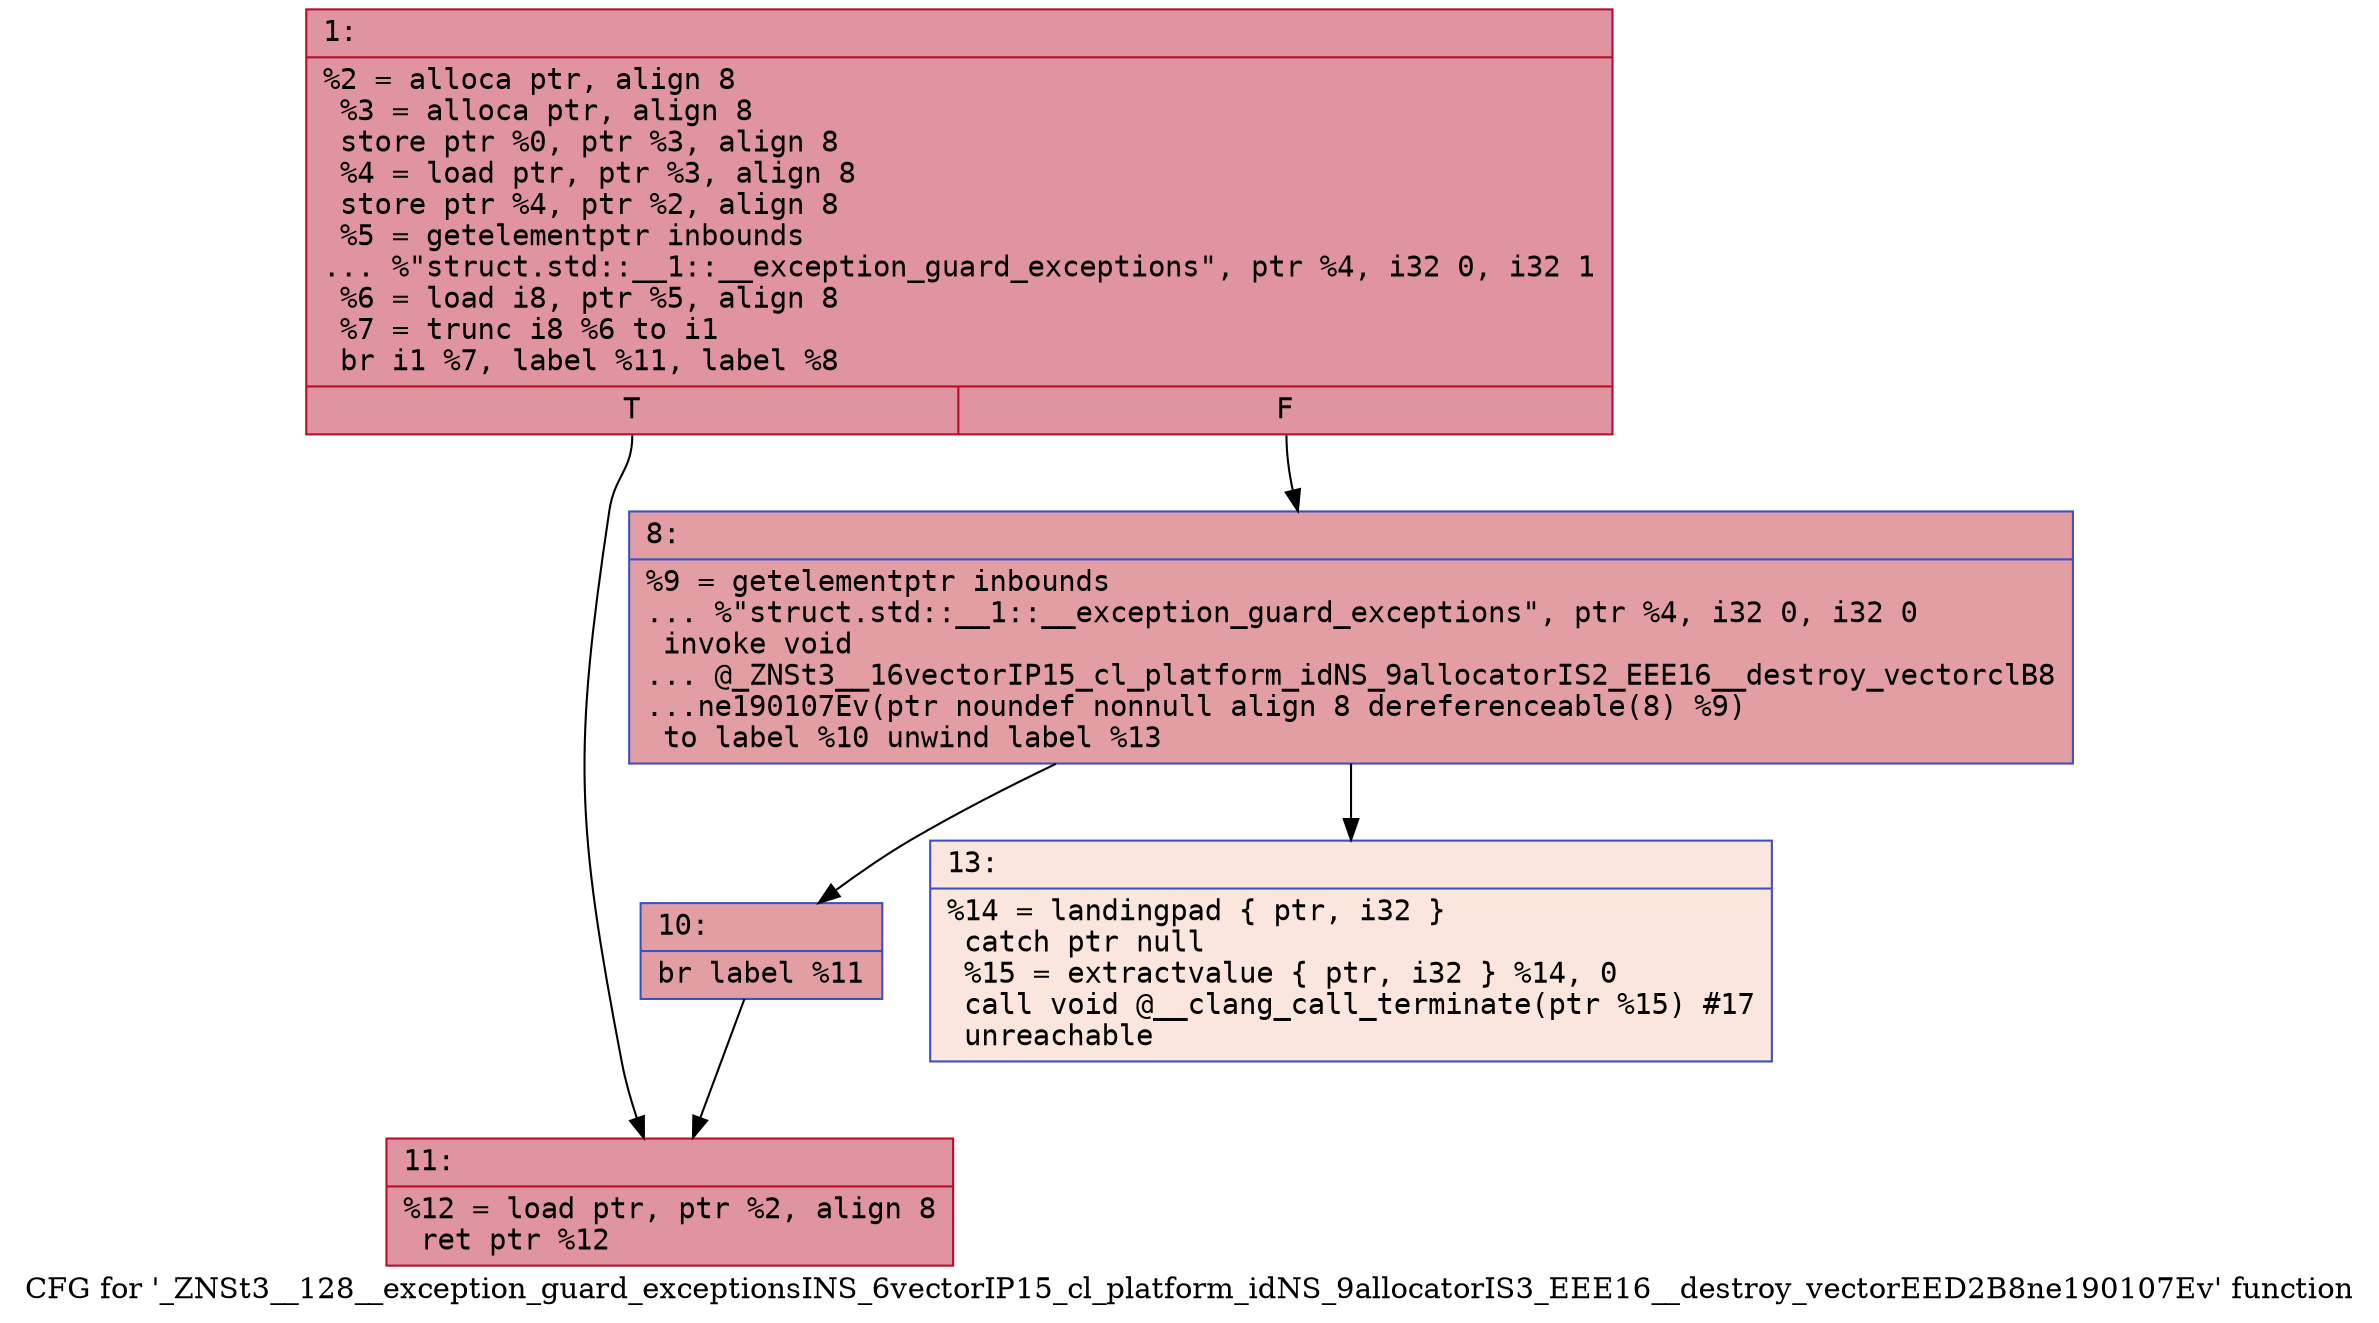 digraph "CFG for '_ZNSt3__128__exception_guard_exceptionsINS_6vectorIP15_cl_platform_idNS_9allocatorIS3_EEE16__destroy_vectorEED2B8ne190107Ev' function" {
	label="CFG for '_ZNSt3__128__exception_guard_exceptionsINS_6vectorIP15_cl_platform_idNS_9allocatorIS3_EEE16__destroy_vectorEED2B8ne190107Ev' function";

	Node0x600000635090 [shape=record,color="#b70d28ff", style=filled, fillcolor="#b70d2870" fontname="Courier",label="{1:\l|  %2 = alloca ptr, align 8\l  %3 = alloca ptr, align 8\l  store ptr %0, ptr %3, align 8\l  %4 = load ptr, ptr %3, align 8\l  store ptr %4, ptr %2, align 8\l  %5 = getelementptr inbounds\l... %\"struct.std::__1::__exception_guard_exceptions\", ptr %4, i32 0, i32 1\l  %6 = load i8, ptr %5, align 8\l  %7 = trunc i8 %6 to i1\l  br i1 %7, label %11, label %8\l|{<s0>T|<s1>F}}"];
	Node0x600000635090:s0 -> Node0x600000635180[tooltip="1 -> 11\nProbability 50.00%" ];
	Node0x600000635090:s1 -> Node0x6000006350e0[tooltip="1 -> 8\nProbability 50.00%" ];
	Node0x6000006350e0 [shape=record,color="#3d50c3ff", style=filled, fillcolor="#be242e70" fontname="Courier",label="{8:\l|  %9 = getelementptr inbounds\l... %\"struct.std::__1::__exception_guard_exceptions\", ptr %4, i32 0, i32 0\l  invoke void\l... @_ZNSt3__16vectorIP15_cl_platform_idNS_9allocatorIS2_EEE16__destroy_vectorclB8\l...ne190107Ev(ptr noundef nonnull align 8 dereferenceable(8) %9)\l          to label %10 unwind label %13\l}"];
	Node0x6000006350e0 -> Node0x600000635130[tooltip="8 -> 10\nProbability 100.00%" ];
	Node0x6000006350e0 -> Node0x6000006351d0[tooltip="8 -> 13\nProbability 0.00%" ];
	Node0x600000635130 [shape=record,color="#3d50c3ff", style=filled, fillcolor="#be242e70" fontname="Courier",label="{10:\l|  br label %11\l}"];
	Node0x600000635130 -> Node0x600000635180[tooltip="10 -> 11\nProbability 100.00%" ];
	Node0x600000635180 [shape=record,color="#b70d28ff", style=filled, fillcolor="#b70d2870" fontname="Courier",label="{11:\l|  %12 = load ptr, ptr %2, align 8\l  ret ptr %12\l}"];
	Node0x6000006351d0 [shape=record,color="#3d50c3ff", style=filled, fillcolor="#f3c7b170" fontname="Courier",label="{13:\l|  %14 = landingpad \{ ptr, i32 \}\l          catch ptr null\l  %15 = extractvalue \{ ptr, i32 \} %14, 0\l  call void @__clang_call_terminate(ptr %15) #17\l  unreachable\l}"];
}
